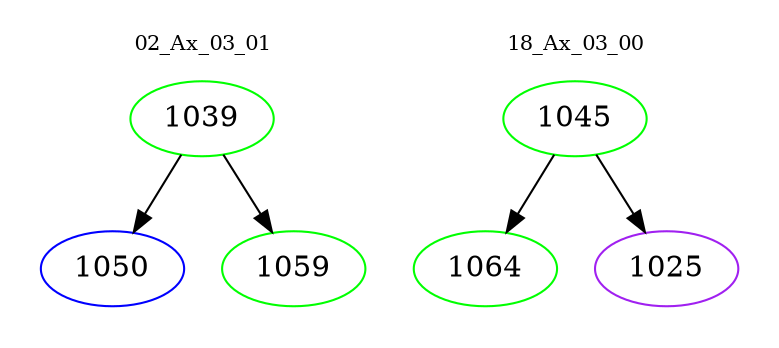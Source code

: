 digraph{
subgraph cluster_0 {
color = white
label = "02_Ax_03_01";
fontsize=10;
T0_1039 [label="1039", color="green"]
T0_1039 -> T0_1050 [color="black"]
T0_1050 [label="1050", color="blue"]
T0_1039 -> T0_1059 [color="black"]
T0_1059 [label="1059", color="green"]
}
subgraph cluster_1 {
color = white
label = "18_Ax_03_00";
fontsize=10;
T1_1045 [label="1045", color="green"]
T1_1045 -> T1_1064 [color="black"]
T1_1064 [label="1064", color="green"]
T1_1045 -> T1_1025 [color="black"]
T1_1025 [label="1025", color="purple"]
}
}
